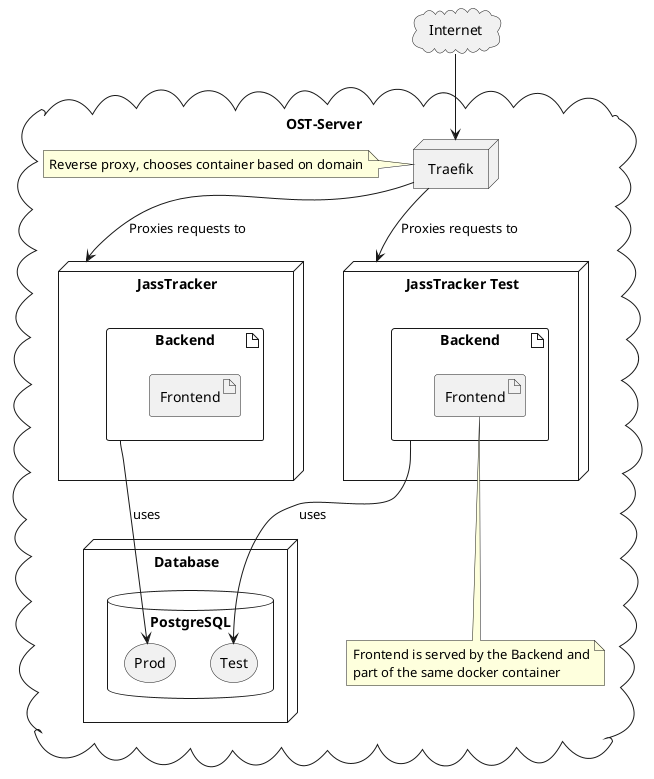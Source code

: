 @startuml

cloud Internet as internet {
}

cloud OST-Server {

    node "Traefik" as proxy
    note left
      Reverse proxy, chooses container based on domain
    end note

    node "JassTracker" as prod {
      artifact Backend as backendProd {
        artifact "Frontend" as frontendProd {
        }
      }
    }

    node "JassTracker Test" as test {
      artifact Backend as backendTest {
        artifact "Frontend" as frontendTest {
        }
      }
    }

    note "Frontend is served by the Backend and\npart of the same docker container" as n1
    frontendTest .. n1

    node Database as db {
      database PostgreSQL {
        storage Prod as dbProd {
        }
        storage Test as dbTest {
        }
      }
    }
}

internet --> proxy

proxy --> prod : Proxies requests to
proxy --> test : Proxies requests to

backendProd --> dbProd : uses
backendTest --> dbTest : uses

@endum
